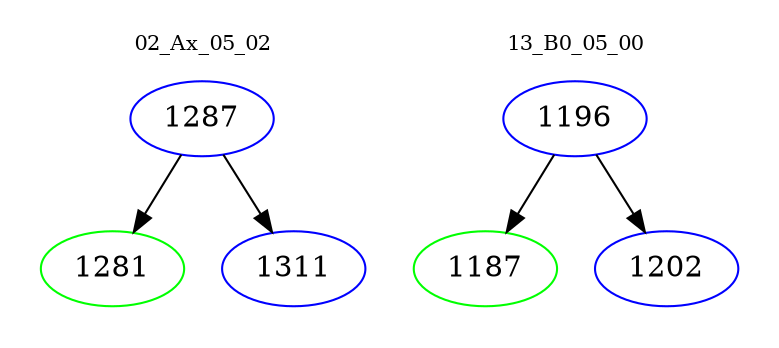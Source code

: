 digraph{
subgraph cluster_0 {
color = white
label = "02_Ax_05_02";
fontsize=10;
T0_1287 [label="1287", color="blue"]
T0_1287 -> T0_1281 [color="black"]
T0_1281 [label="1281", color="green"]
T0_1287 -> T0_1311 [color="black"]
T0_1311 [label="1311", color="blue"]
}
subgraph cluster_1 {
color = white
label = "13_B0_05_00";
fontsize=10;
T1_1196 [label="1196", color="blue"]
T1_1196 -> T1_1187 [color="black"]
T1_1187 [label="1187", color="green"]
T1_1196 -> T1_1202 [color="black"]
T1_1202 [label="1202", color="blue"]
}
}
